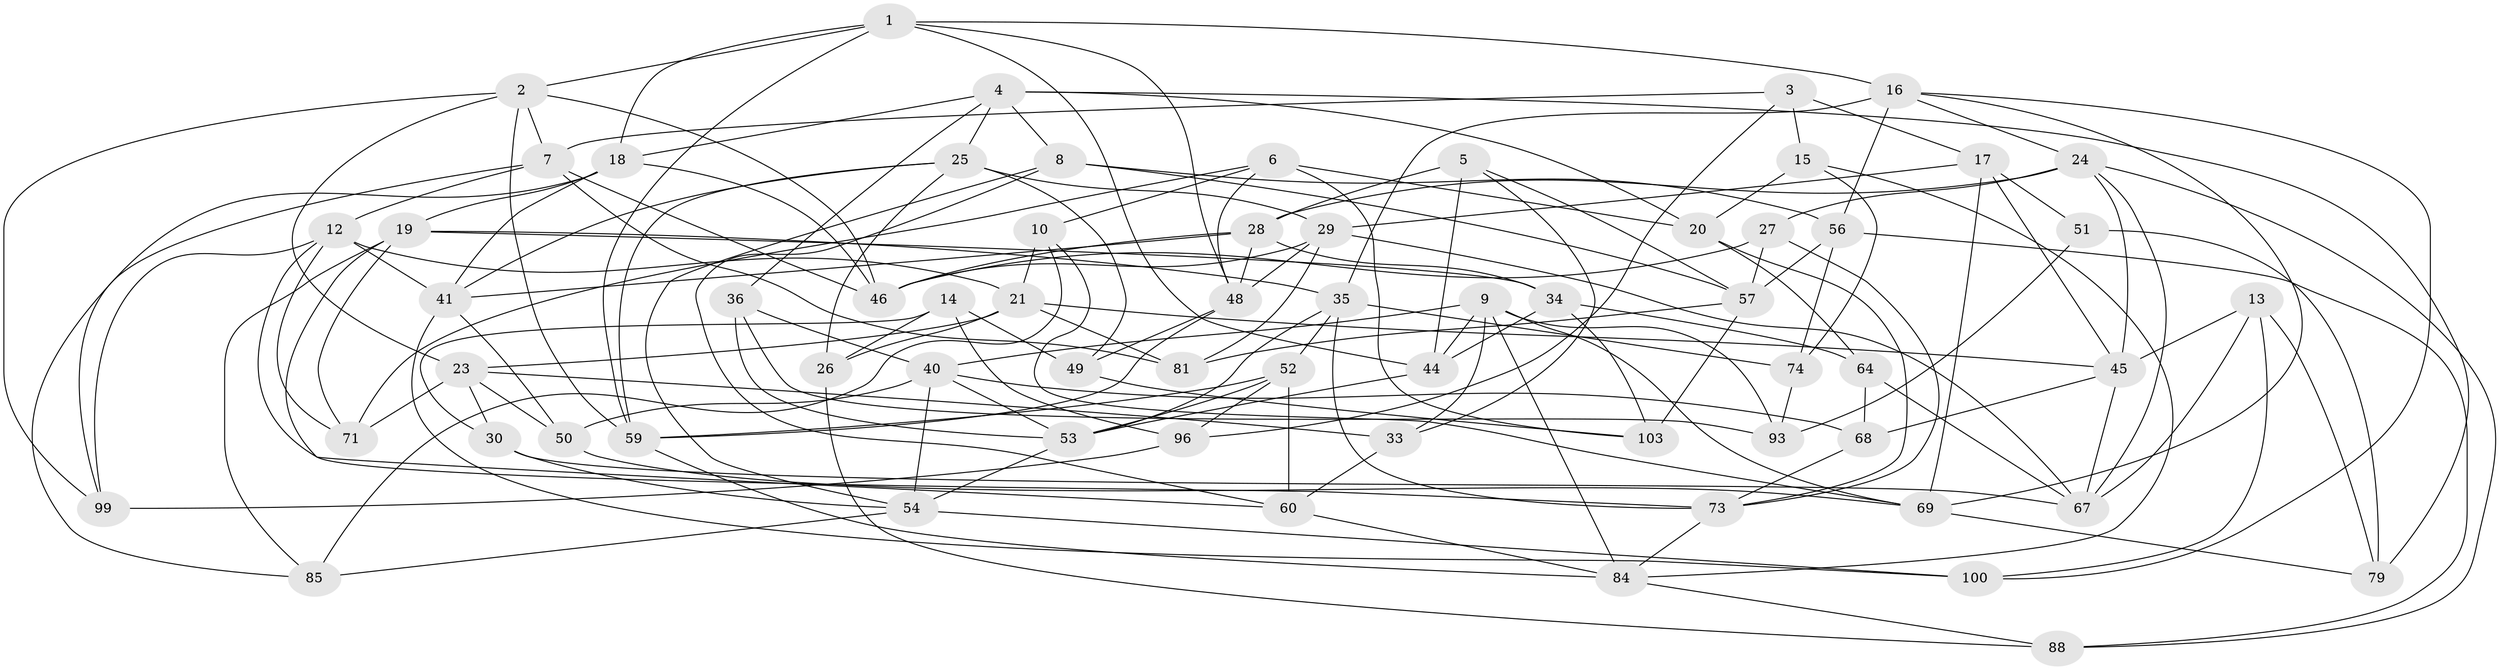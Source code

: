 // original degree distribution, {4: 1.0}
// Generated by graph-tools (version 1.1) at 2025/42/03/06/25 10:42:23]
// undirected, 65 vertices, 163 edges
graph export_dot {
graph [start="1"]
  node [color=gray90,style=filled];
  1 [super="+94"];
  2 [super="+75"];
  3;
  4 [super="+90"];
  5;
  6 [super="+43"];
  7 [super="+80"];
  8 [super="+11"];
  9 [super="+65"];
  10;
  12 [super="+39"];
  13;
  14;
  15;
  16 [super="+42"];
  17 [super="+37"];
  18 [super="+22"];
  19 [super="+47"];
  20 [super="+55"];
  21 [super="+32"];
  23 [super="+31"];
  24 [super="+62"];
  25 [super="+102"];
  26;
  27;
  28 [super="+38"];
  29 [super="+66"];
  30;
  33;
  34 [super="+101"];
  35 [super="+95"];
  36;
  40 [super="+83"];
  41 [super="+82"];
  44 [super="+58"];
  45 [super="+77"];
  46 [super="+86"];
  48 [super="+87"];
  49;
  50;
  51;
  52 [super="+89"];
  53 [super="+61"];
  54 [super="+76"];
  56 [super="+63"];
  57 [super="+97"];
  59 [super="+70"];
  60 [super="+92"];
  64;
  67 [super="+72"];
  68;
  69 [super="+78"];
  71;
  73 [super="+91"];
  74;
  79;
  81;
  84 [super="+98"];
  85;
  88;
  93;
  96;
  99;
  100;
  103;
  1 -- 16;
  1 -- 2;
  1 -- 48;
  1 -- 18;
  1 -- 44;
  1 -- 59;
  2 -- 59;
  2 -- 46;
  2 -- 99;
  2 -- 23;
  2 -- 7;
  3 -- 96;
  3 -- 15;
  3 -- 7;
  3 -- 17;
  4 -- 79;
  4 -- 20;
  4 -- 8;
  4 -- 25;
  4 -- 18;
  4 -- 36;
  5 -- 44;
  5 -- 33;
  5 -- 57;
  5 -- 28;
  6 -- 71;
  6 -- 10;
  6 -- 103;
  6 -- 48;
  6 -- 20 [weight=2];
  7 -- 99;
  7 -- 12;
  7 -- 81;
  7 -- 46;
  8 -- 54;
  8 -- 57;
  8 -- 56 [weight=2];
  8 -- 60;
  9 -- 93;
  9 -- 33;
  9 -- 40;
  9 -- 84;
  9 -- 44;
  9 -- 69;
  10 -- 85;
  10 -- 21;
  10 -- 69;
  12 -- 99;
  12 -- 41;
  12 -- 73;
  12 -- 21;
  12 -- 71;
  13 -- 100;
  13 -- 79;
  13 -- 67;
  13 -- 45;
  14 -- 96;
  14 -- 49;
  14 -- 26;
  14 -- 30;
  15 -- 74;
  15 -- 84;
  15 -- 20;
  16 -- 100;
  16 -- 35;
  16 -- 69;
  16 -- 24;
  16 -- 56;
  17 -- 45;
  17 -- 51 [weight=2];
  17 -- 69;
  17 -- 29;
  18 -- 85;
  18 -- 41;
  18 -- 46;
  18 -- 19;
  19 -- 71;
  19 -- 85;
  19 -- 34;
  19 -- 35;
  19 -- 60;
  20 -- 64;
  20 -- 73;
  21 -- 45;
  21 -- 81;
  21 -- 26;
  21 -- 23;
  23 -- 33;
  23 -- 50;
  23 -- 71;
  23 -- 30;
  24 -- 88;
  24 -- 27;
  24 -- 67;
  24 -- 28;
  24 -- 45;
  25 -- 41;
  25 -- 49;
  25 -- 26;
  25 -- 29;
  25 -- 59;
  26 -- 88;
  27 -- 57;
  27 -- 46;
  27 -- 73;
  28 -- 46;
  28 -- 48;
  28 -- 41;
  28 -- 34;
  29 -- 67;
  29 -- 81;
  29 -- 48;
  29 -- 46;
  30 -- 54;
  30 -- 67;
  33 -- 60;
  34 -- 64;
  34 -- 103;
  34 -- 44 [weight=2];
  35 -- 52;
  35 -- 73;
  35 -- 74;
  35 -- 53;
  36 -- 93;
  36 -- 40;
  36 -- 53;
  40 -- 53;
  40 -- 68;
  40 -- 50;
  40 -- 54;
  41 -- 50;
  41 -- 100;
  44 -- 53;
  45 -- 67;
  45 -- 68;
  48 -- 59;
  48 -- 49;
  49 -- 103;
  50 -- 69;
  51 -- 93;
  51 -- 79;
  52 -- 96;
  52 -- 59;
  52 -- 60 [weight=2];
  52 -- 53;
  53 -- 54;
  54 -- 85;
  54 -- 100;
  56 -- 74;
  56 -- 88;
  56 -- 57;
  57 -- 81;
  57 -- 103;
  59 -- 84;
  60 -- 84;
  64 -- 68;
  64 -- 67;
  68 -- 73;
  69 -- 79;
  73 -- 84;
  74 -- 93;
  84 -- 88;
  96 -- 99;
}
